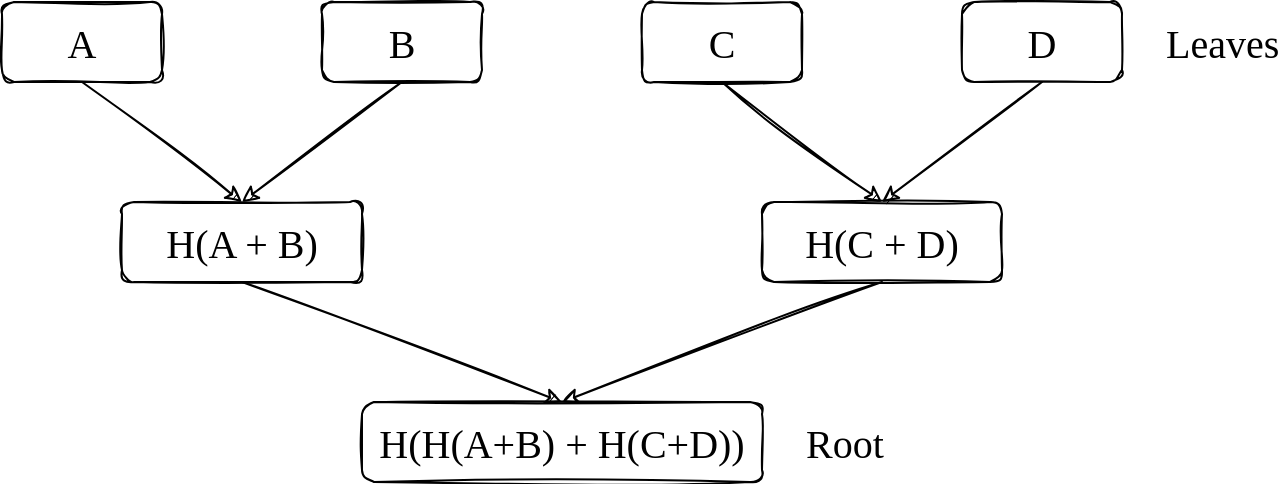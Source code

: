 <mxfile version="16.5.6" type="google"><diagram id="_kiuPmwyJj4kBi8NxYxS" name="merkle_tree"><mxGraphModel dx="1550" dy="824" grid="1" gridSize="10" guides="1" tooltips="1" connect="1" arrows="1" fold="1" page="1" pageScale="1" pageWidth="827" pageHeight="1169" math="0" shadow="0"><root><mxCell id="0"/><mxCell id="1" parent="0"/><mxCell id="5O4nTg36yZGLOHsuATIy-1" value="&lt;font data-font-src=&quot;https://fonts.googleapis.com/css?family=Gloria+Hallelujah&quot; style=&quot;font-size: 20px&quot; face=&quot;Gloria Hallelujah&quot;&gt;A&lt;/font&gt;" style="rounded=1;whiteSpace=wrap;html=1;sketch=1;" vertex="1" parent="1"><mxGeometry x="60" y="80" width="80" height="40" as="geometry"/></mxCell><mxCell id="5O4nTg36yZGLOHsuATIy-2" value="&lt;font style=&quot;font-size: 20px&quot; data-font-src=&quot;https://fonts.googleapis.com/css?family=Gloria+Hallelujah&quot; face=&quot;Gloria Hallelujah&quot;&gt;D&lt;/font&gt;" style="rounded=1;whiteSpace=wrap;html=1;sketch=1;" vertex="1" parent="1"><mxGeometry x="540" y="80" width="80" height="40" as="geometry"/></mxCell><mxCell id="5O4nTg36yZGLOHsuATIy-3" value="&lt;font style=&quot;font-size: 20px&quot; data-font-src=&quot;https://fonts.googleapis.com/css?family=Gloria+Hallelujah&quot; face=&quot;Gloria Hallelujah&quot;&gt;C&lt;/font&gt;" style="rounded=1;whiteSpace=wrap;html=1;sketch=1;" vertex="1" parent="1"><mxGeometry x="380" y="80" width="80" height="40" as="geometry"/></mxCell><mxCell id="5O4nTg36yZGLOHsuATIy-4" value="&lt;font style=&quot;font-size: 20px&quot; data-font-src=&quot;https://fonts.googleapis.com/css?family=Gloria+Hallelujah&quot; face=&quot;Gloria Hallelujah&quot;&gt;B&lt;/font&gt;" style="rounded=1;whiteSpace=wrap;html=1;sketch=1;" vertex="1" parent="1"><mxGeometry x="220" y="80" width="80" height="40" as="geometry"/></mxCell><mxCell id="5O4nTg36yZGLOHsuATIy-6" value="&lt;font style=&quot;font-size: 20px&quot; data-font-src=&quot;https://fonts.googleapis.com/css?family=Gloria+Hallelujah&quot; face=&quot;Gloria Hallelujah&quot;&gt;H(C + D)&lt;/font&gt;" style="rounded=1;whiteSpace=wrap;html=1;sketch=1;" vertex="1" parent="1"><mxGeometry x="440" y="180" width="120" height="40" as="geometry"/></mxCell><mxCell id="5O4nTg36yZGLOHsuATIy-7" value="&lt;font data-font-src=&quot;https://fonts.googleapis.com/css?family=Gloria+Hallelujah&quot; style=&quot;font-size: 20px&quot; face=&quot;Gloria Hallelujah&quot;&gt;H(A + B)&lt;/font&gt;" style="rounded=1;whiteSpace=wrap;html=1;sketch=1;" vertex="1" parent="1"><mxGeometry x="120" y="180" width="120" height="40" as="geometry"/></mxCell><mxCell id="5O4nTg36yZGLOHsuATIy-8" value="&lt;font style=&quot;font-size: 20px&quot; data-font-src=&quot;https://fonts.googleapis.com/css?family=Gloria+Hallelujah&quot; face=&quot;Gloria Hallelujah&quot;&gt;H(H(A+B) + H(C+D))&lt;/font&gt;" style="rounded=1;whiteSpace=wrap;html=1;sketch=1;" vertex="1" parent="1"><mxGeometry x="240" y="280" width="200" height="40" as="geometry"/></mxCell><mxCell id="5O4nTg36yZGLOHsuATIy-9" value="" style="endArrow=classic;html=1;rounded=1;sketch=1;exitX=0.5;exitY=1;exitDx=0;exitDy=0;entryX=0.5;entryY=0;entryDx=0;entryDy=0;" edge="1" parent="1" source="5O4nTg36yZGLOHsuATIy-1" target="5O4nTg36yZGLOHsuATIy-7"><mxGeometry width="50" height="50" relative="1" as="geometry"><mxPoint x="330" y="450" as="sourcePoint"/><mxPoint x="380" y="400" as="targetPoint"/></mxGeometry></mxCell><mxCell id="5O4nTg36yZGLOHsuATIy-10" value="" style="endArrow=classic;html=1;rounded=1;sketch=1;exitX=0.5;exitY=1;exitDx=0;exitDy=0;entryX=0.5;entryY=0;entryDx=0;entryDy=0;" edge="1" parent="1" source="5O4nTg36yZGLOHsuATIy-4" target="5O4nTg36yZGLOHsuATIy-7"><mxGeometry width="50" height="50" relative="1" as="geometry"><mxPoint x="274" y="160" as="sourcePoint"/><mxPoint x="354" y="220" as="targetPoint"/></mxGeometry></mxCell><mxCell id="5O4nTg36yZGLOHsuATIy-11" value="" style="endArrow=classic;html=1;rounded=1;sketch=1;exitX=0.5;exitY=1;exitDx=0;exitDy=0;entryX=0.5;entryY=0;entryDx=0;entryDy=0;" edge="1" parent="1" source="5O4nTg36yZGLOHsuATIy-3" target="5O4nTg36yZGLOHsuATIy-6"><mxGeometry width="50" height="50" relative="1" as="geometry"><mxPoint x="270" y="130" as="sourcePoint"/><mxPoint x="190" y="190" as="targetPoint"/></mxGeometry></mxCell><mxCell id="5O4nTg36yZGLOHsuATIy-12" value="" style="endArrow=classic;html=1;rounded=1;sketch=1;exitX=0.5;exitY=1;exitDx=0;exitDy=0;entryX=0.5;entryY=0;entryDx=0;entryDy=0;" edge="1" parent="1" source="5O4nTg36yZGLOHsuATIy-2" target="5O4nTg36yZGLOHsuATIy-6"><mxGeometry width="50" height="50" relative="1" as="geometry"><mxPoint x="280" y="140" as="sourcePoint"/><mxPoint x="200" y="200" as="targetPoint"/></mxGeometry></mxCell><mxCell id="5O4nTg36yZGLOHsuATIy-13" value="" style="endArrow=classic;html=1;rounded=1;sketch=1;exitX=0.5;exitY=1;exitDx=0;exitDy=0;entryX=0.5;entryY=0;entryDx=0;entryDy=0;" edge="1" parent="1" source="5O4nTg36yZGLOHsuATIy-7" target="5O4nTg36yZGLOHsuATIy-8"><mxGeometry width="50" height="50" relative="1" as="geometry"><mxPoint x="290" y="150" as="sourcePoint"/><mxPoint x="210" y="210" as="targetPoint"/></mxGeometry></mxCell><mxCell id="5O4nTg36yZGLOHsuATIy-14" value="" style="endArrow=classic;html=1;rounded=1;sketch=1;exitX=0.5;exitY=1;exitDx=0;exitDy=0;entryX=0.5;entryY=0;entryDx=0;entryDy=0;" edge="1" parent="1" source="5O4nTg36yZGLOHsuATIy-6" target="5O4nTg36yZGLOHsuATIy-8"><mxGeometry width="50" height="50" relative="1" as="geometry"><mxPoint x="300" y="160" as="sourcePoint"/><mxPoint x="220" y="220" as="targetPoint"/></mxGeometry></mxCell><mxCell id="5O4nTg36yZGLOHsuATIy-19" value="&lt;div align=&quot;left&quot;&gt;Leaves&lt;/div&gt;" style="text;html=1;strokeColor=none;fillColor=none;align=left;verticalAlign=middle;whiteSpace=wrap;rounded=0;sketch=1;fontFamily=Gloria Hallelujah;fontSource=https%3A%2F%2Ffonts.googleapis.com%2Fcss%3Ffamily%3DGloria%2BHallelujah;fontSize=20;" vertex="1" parent="1"><mxGeometry x="640" y="85" width="60" height="30" as="geometry"/></mxCell><mxCell id="5O4nTg36yZGLOHsuATIy-20" value="&lt;div align=&quot;left&quot;&gt;Root&lt;/div&gt;" style="text;html=1;strokeColor=none;fillColor=none;align=left;verticalAlign=middle;whiteSpace=wrap;rounded=0;sketch=1;fontFamily=Gloria Hallelujah;fontSource=https%3A%2F%2Ffonts.googleapis.com%2Fcss%3Ffamily%3DGloria%2BHallelujah;fontSize=20;" vertex="1" parent="1"><mxGeometry x="460" y="285" width="60" height="30" as="geometry"/></mxCell></root></mxGraphModel></diagram></mxfile>